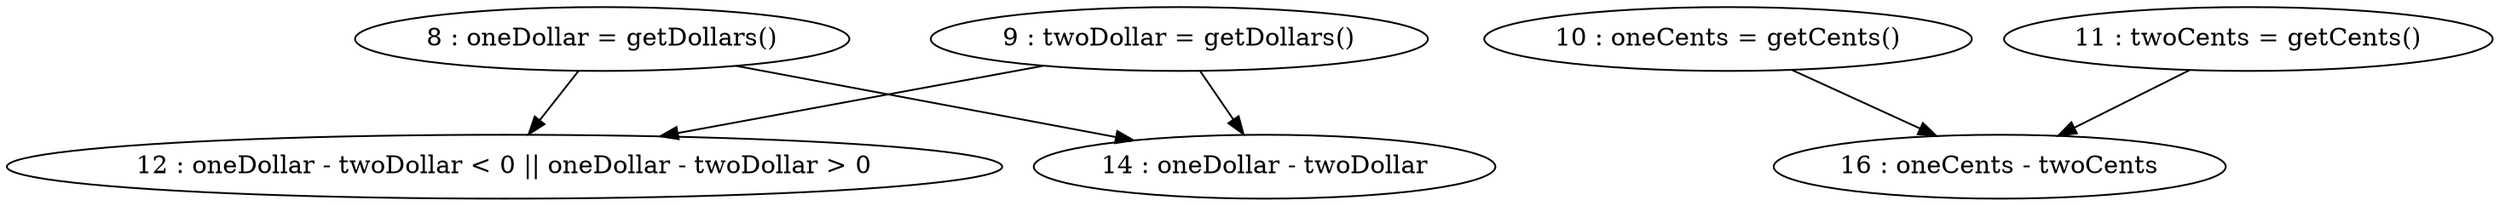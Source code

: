 digraph G {
"8 : oneDollar = getDollars()"
"8 : oneDollar = getDollars()" -> "12 : oneDollar - twoDollar < 0 || oneDollar - twoDollar > 0"
"8 : oneDollar = getDollars()" -> "14 : oneDollar - twoDollar"
"9 : twoDollar = getDollars()"
"9 : twoDollar = getDollars()" -> "12 : oneDollar - twoDollar < 0 || oneDollar - twoDollar > 0"
"9 : twoDollar = getDollars()" -> "14 : oneDollar - twoDollar"
"10 : oneCents = getCents()"
"10 : oneCents = getCents()" -> "16 : oneCents - twoCents"
"11 : twoCents = getCents()"
"11 : twoCents = getCents()" -> "16 : oneCents - twoCents"
"12 : oneDollar - twoDollar < 0 || oneDollar - twoDollar > 0"
"14 : oneDollar - twoDollar"
"16 : oneCents - twoCents"
}